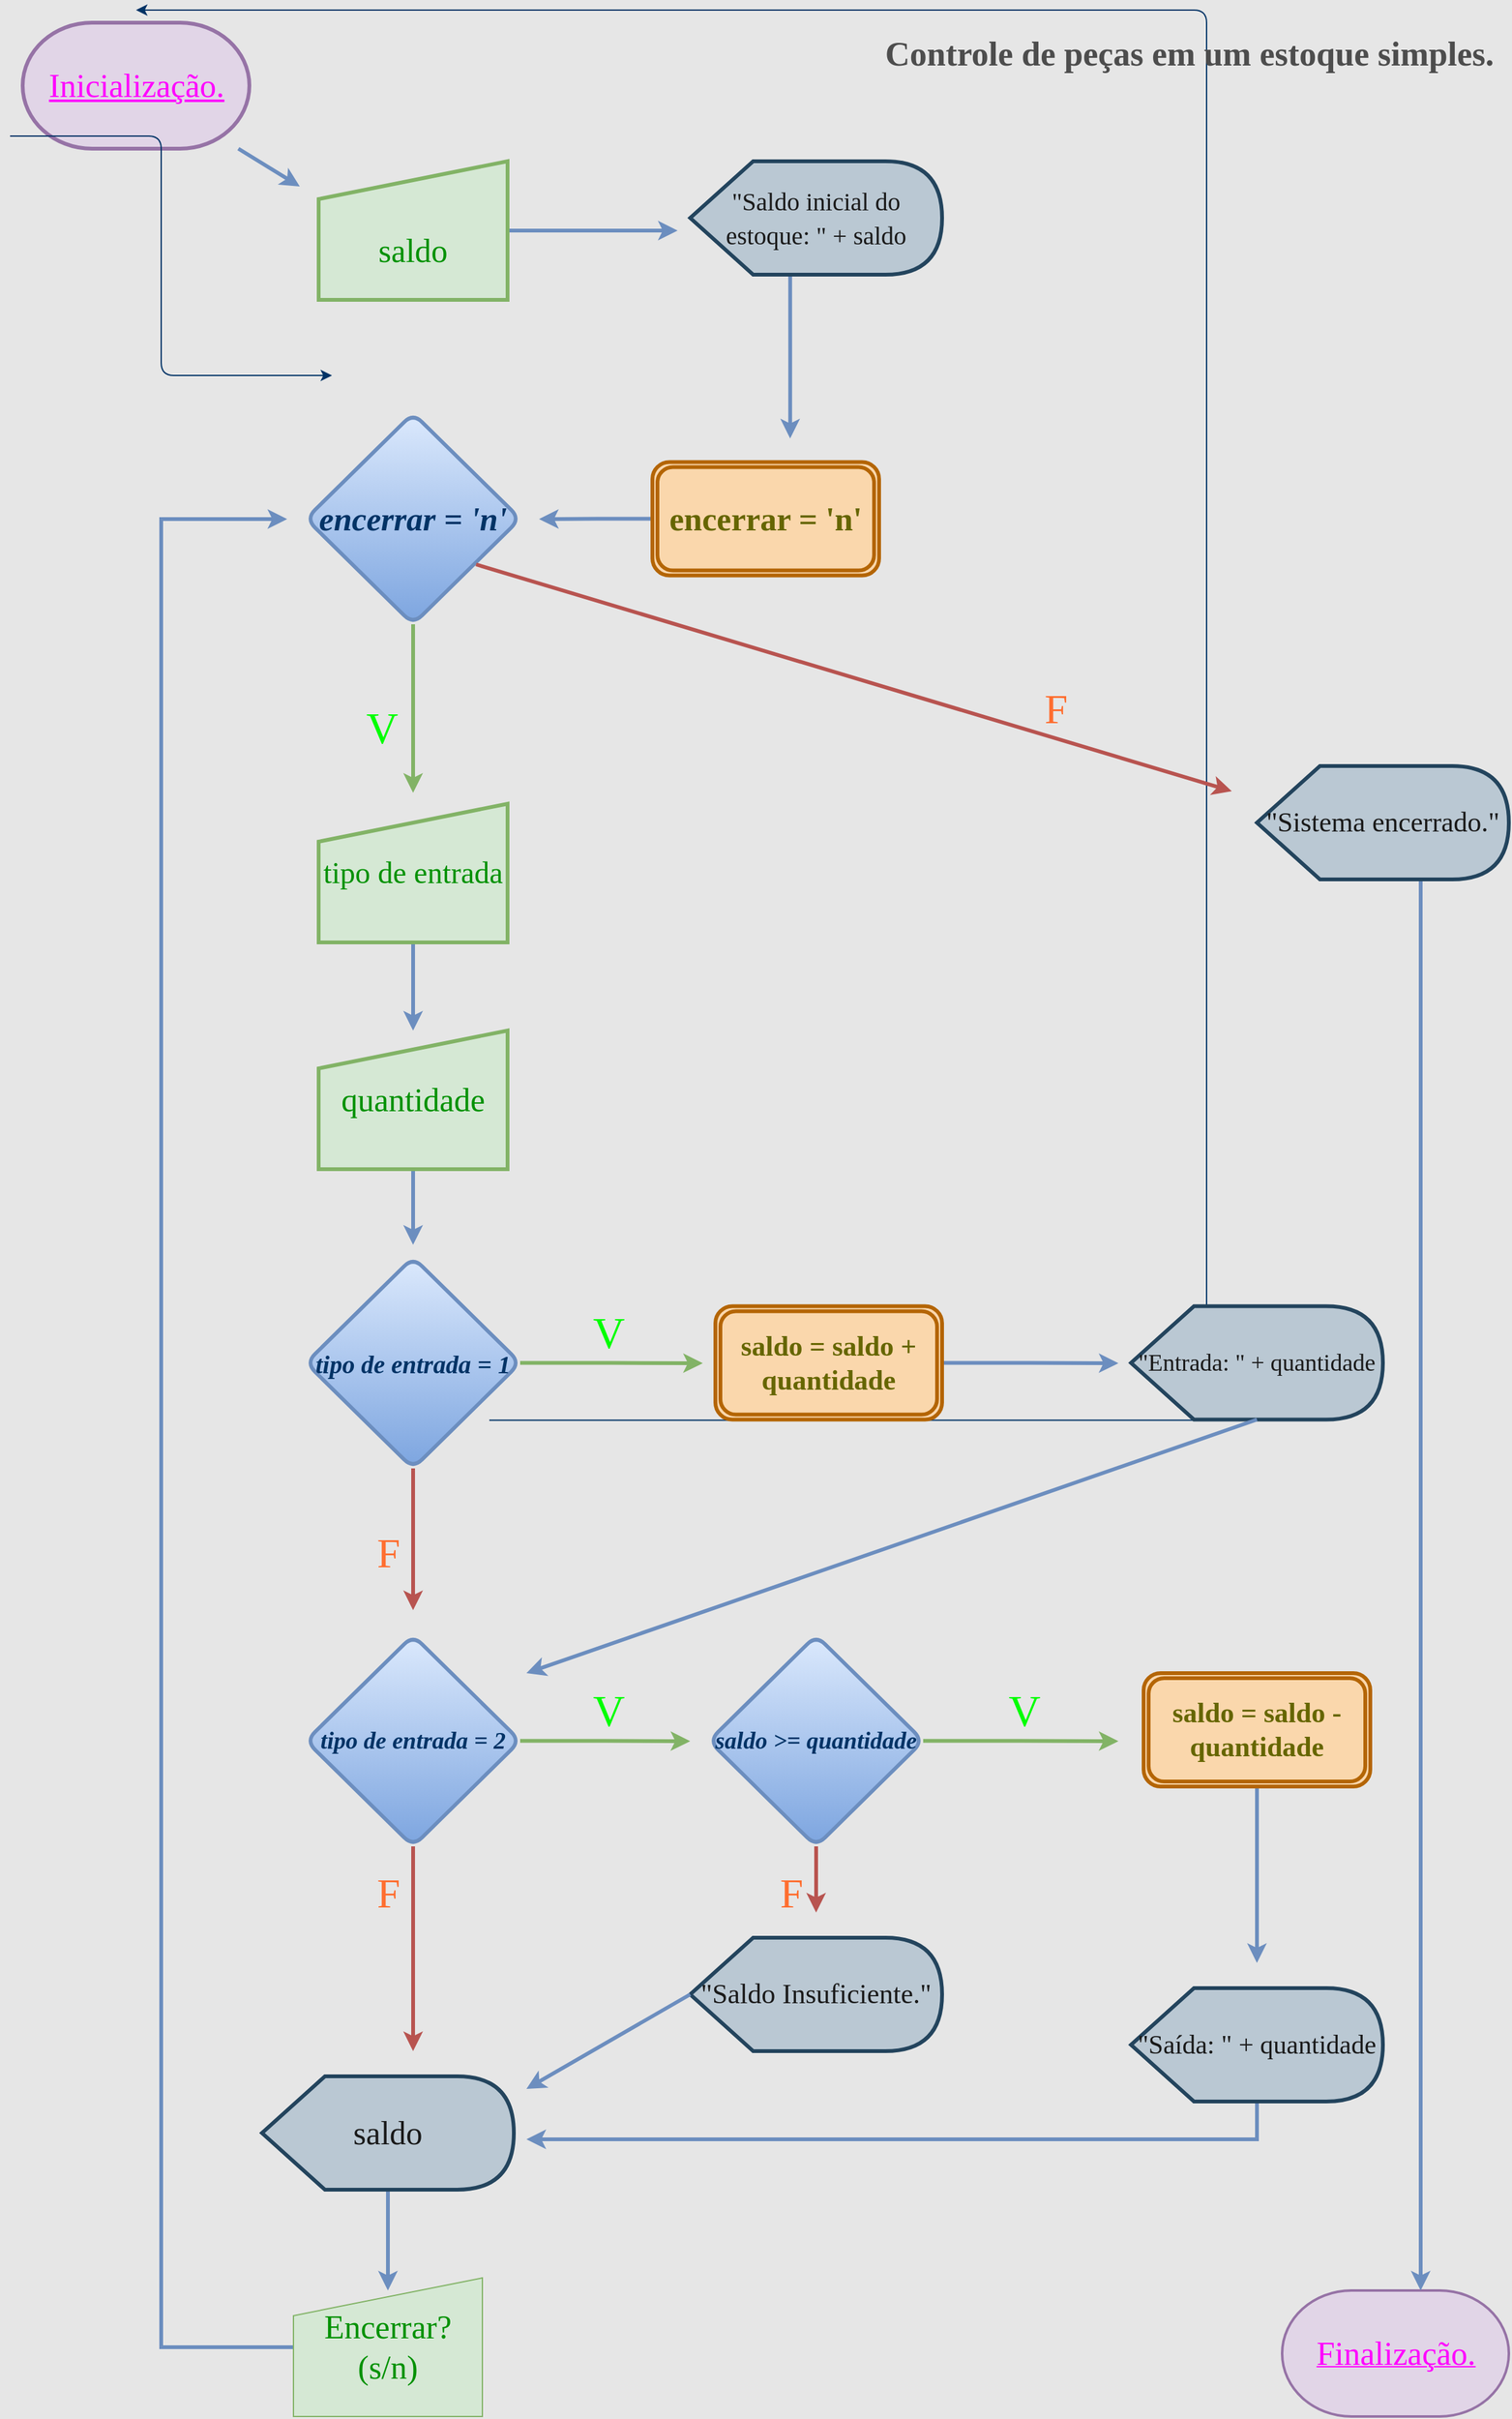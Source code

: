 <mxfile version="22.1.5" type="github">
  <diagram id="6a731a19-8d31-9384-78a2-239565b7b9f0" name="Page-1">
    <mxGraphModel dx="1552" dy="846" grid="0" gridSize="10" guides="1" tooltips="1" connect="1" arrows="1" fold="1" page="1" pageScale="1" pageWidth="1200" pageHeight="1920" background="#E6E6E6" math="0" shadow="0">
      <root>
        <mxCell id="0" />
        <mxCell id="1" parent="0" />
        <mxCell id="2" value="&lt;font style=&quot;font-size: 26px;&quot;&gt;Inicialização.&lt;/font&gt;" style="shape=mxgraph.flowchart.terminator;strokeWidth=3;gradientDirection=north;fontStyle=4;html=1;fillColor=#e1d5e7;strokeColor=#9673a6;fontFamily=Times New Roman;fontSize=22;fontColor=#FF00FF;" parent="1" vertex="1">
          <mxGeometry x="10" y="10" width="180" height="100" as="geometry" />
        </mxCell>
        <mxCell id="7" style="fontStyle=1;strokeColor=#6c8ebf;strokeWidth=3;html=1;fontFamily=Times New Roman;fontSize=22;fillColor=#dae8fc;gradientColor=#7ea6e0;" parent="1" source="2" edge="1">
          <mxGeometry relative="1" as="geometry">
            <mxPoint x="230" y="140" as="targetPoint" />
          </mxGeometry>
        </mxCell>
        <mxCell id="45" value="" style="edgeStyle=elbowEdgeStyle;elbow=horizontal;exitX=1;exitY=0.5;exitPerimeter=0;entryX=0.905;entryY=0.5;entryPerimeter=0;fontStyle=1;strokeColor=#003366;strokeWidth=1;html=1;" parent="1" target="34" edge="1">
          <mxGeometry width="100" height="100" as="geometry">
            <mxPoint x="380.5" y="1119.25" as="sourcePoint" />
            <mxPoint x="100" as="targetPoint" />
            <Array as="points">
              <mxPoint x="950" y="1320" />
            </Array>
          </mxGeometry>
        </mxCell>
        <mxCell id="54" value="" style="edgeStyle=elbowEdgeStyle;elbow=horizontal;exitX=0;exitY=0.5;exitPerimeter=0;entryX=0.095;entryY=0.5;entryPerimeter=0;fontStyle=1;strokeColor=#003366;strokeWidth=1;html=1;" parent="1" source="37" edge="1">
          <mxGeometry width="100" height="100" as="geometry">
            <mxPoint y="100" as="sourcePoint" />
            <mxPoint x="255.605" y="290" as="targetPoint" />
            <Array as="points">
              <mxPoint x="120" y="970" />
            </Array>
          </mxGeometry>
        </mxCell>
        <mxCell id="IJUFxIe87rOsJzYtrhsl-69" value="" style="edgeStyle=orthogonalEdgeStyle;rounded=0;orthogonalLoop=1;jettySize=auto;html=1;fontFamily=Times New Roman;fontSize=22;fillColor=#dae8fc;gradientColor=#7ea6e0;strokeColor=#6c8ebf;strokeWidth=3;" edge="1" parent="1" source="IJUFxIe87rOsJzYtrhsl-58">
          <mxGeometry relative="1" as="geometry">
            <mxPoint x="530" y="175" as="targetPoint" />
          </mxGeometry>
        </mxCell>
        <mxCell id="IJUFxIe87rOsJzYtrhsl-58" value="&lt;font style=&quot;font-size: 26px;&quot;&gt;&lt;br style=&quot;font-size: 26px;&quot;&gt;saldo&lt;/font&gt;" style="shape=manualInput;whiteSpace=wrap;html=1;fillColor=#d5e8d4;strokeColor=#82b366;fontFamily=Times New Roman;fontSize=26;fontColor=#009100;strokeWidth=3;" vertex="1" parent="1">
          <mxGeometry x="245" y="120" width="150" height="110" as="geometry" />
        </mxCell>
        <mxCell id="IJUFxIe87rOsJzYtrhsl-73" value="" style="edgeStyle=orthogonalEdgeStyle;rounded=0;orthogonalLoop=1;jettySize=auto;html=1;fontFamily=Times New Roman;fontSize=22;fillColor=#dae8fc;gradientColor=#7ea6e0;strokeColor=#6c8ebf;strokeWidth=3;" edge="1" parent="1">
          <mxGeometry relative="1" as="geometry">
            <mxPoint x="619.38" y="210.0" as="sourcePoint" />
            <mxPoint x="619.38" y="340" as="targetPoint" />
            <Array as="points">
              <mxPoint x="619.38" y="275" />
              <mxPoint x="620.38" y="340" />
            </Array>
          </mxGeometry>
        </mxCell>
        <mxCell id="IJUFxIe87rOsJzYtrhsl-61" value="&lt;font style=&quot;font-size: 20px;&quot;&gt;&quot;Saldo inicial do estoque: &quot; + saldo&lt;/font&gt;" style="shape=display;whiteSpace=wrap;html=1;fillColor=#bac8d3;strokeColor=#23445d;fontFamily=Times New Roman;fontSize=22;fontStyle=0;align=center;fontColor=#1A1A1A;strokeWidth=3;" vertex="1" parent="1">
          <mxGeometry x="540" y="120" width="200" height="90" as="geometry" />
        </mxCell>
        <mxCell id="IJUFxIe87rOsJzYtrhsl-144" value="" style="edgeStyle=orthogonalEdgeStyle;rounded=0;orthogonalLoop=1;jettySize=auto;html=1;fillColor=#dae8fc;gradientColor=#7ea6e0;strokeColor=#6c8ebf;strokeWidth=3;" edge="1" parent="1" source="IJUFxIe87rOsJzYtrhsl-64">
          <mxGeometry relative="1" as="geometry">
            <mxPoint x="420" y="404" as="targetPoint" />
          </mxGeometry>
        </mxCell>
        <mxCell id="IJUFxIe87rOsJzYtrhsl-64" value="&lt;font style=&quot;font-size: 26px;&quot;&gt;encerrar = &#39;n&#39;&lt;/font&gt;" style="shape=ext;double=1;rounded=1;whiteSpace=wrap;html=1;fillColor=#fad7ac;strokeColor=#b46504;fontFamily=Times New Roman;fontSize=26;fontStyle=1;fontColor=#666600;strokeWidth=3;" vertex="1" parent="1">
          <mxGeometry x="510" y="358.75" width="180" height="90" as="geometry" />
        </mxCell>
        <mxCell id="IJUFxIe87rOsJzYtrhsl-77" value="" style="edgeStyle=orthogonalEdgeStyle;rounded=0;orthogonalLoop=1;jettySize=auto;html=1;fontFamily=Times New Roman;fillColor=#d5e8d4;gradientColor=#97d077;strokeColor=#82b366;strokeWidth=3;" edge="1" parent="1" source="IJUFxIe87rOsJzYtrhsl-74">
          <mxGeometry relative="1" as="geometry">
            <mxPoint x="320.0" y="621.25" as="targetPoint" />
          </mxGeometry>
        </mxCell>
        <mxCell id="IJUFxIe87rOsJzYtrhsl-74" value="&lt;font color=&quot;#003366&quot; style=&quot;font-size: 26px;&quot;&gt;encerrar = &#39;n&#39;&lt;/font&gt;" style="rhombus;whiteSpace=wrap;html=1;rounded=1;fillColor=#dae8fc;strokeColor=#6c8ebf;gradientColor=#7ea6e0;fontFamily=Times New Roman;fontStyle=3;fontSize=26;strokeWidth=3;" vertex="1" parent="1">
          <mxGeometry x="235" y="320" width="170" height="167.5" as="geometry" />
        </mxCell>
        <mxCell id="IJUFxIe87rOsJzYtrhsl-81" value="" style="edgeStyle=orthogonalEdgeStyle;rounded=0;orthogonalLoop=1;jettySize=auto;html=1;fontFamily=Times New Roman;fillColor=#dae8fc;gradientColor=#7ea6e0;strokeColor=#6c8ebf;strokeWidth=3;" edge="1" parent="1" source="IJUFxIe87rOsJzYtrhsl-79" target="IJUFxIe87rOsJzYtrhsl-80">
          <mxGeometry relative="1" as="geometry" />
        </mxCell>
        <mxCell id="IJUFxIe87rOsJzYtrhsl-79" value="&lt;font color=&quot;#009100&quot; style=&quot;font-size: 24px;&quot;&gt;tipo de entrada&lt;/font&gt;" style="shape=manualInput;whiteSpace=wrap;html=1;fillColor=#d5e8d4;strokeColor=#82b366;fontFamily=Times New Roman;fontColor=#00CC00;fontStyle=0;fontSize=24;strokeWidth=3;" vertex="1" parent="1">
          <mxGeometry x="245" y="630" width="150" height="110" as="geometry" />
        </mxCell>
        <mxCell id="IJUFxIe87rOsJzYtrhsl-83" value="" style="edgeStyle=orthogonalEdgeStyle;rounded=0;orthogonalLoop=1;jettySize=auto;html=1;fontFamily=Times New Roman;fillColor=#dae8fc;gradientColor=#7ea6e0;strokeColor=#6c8ebf;strokeWidth=3;" edge="1" parent="1" source="IJUFxIe87rOsJzYtrhsl-80">
          <mxGeometry relative="1" as="geometry">
            <mxPoint x="320" y="980" as="targetPoint" />
          </mxGeometry>
        </mxCell>
        <mxCell id="IJUFxIe87rOsJzYtrhsl-80" value="&lt;font style=&quot;font-size: 26px;&quot;&gt;quantidade&lt;/font&gt;" style="shape=manualInput;whiteSpace=wrap;html=1;fillColor=#d5e8d4;strokeColor=#82b366;fontFamily=Times New Roman;fontSize=26;fontColor=#009100;strokeWidth=3;" vertex="1" parent="1">
          <mxGeometry x="245" y="810" width="150" height="110" as="geometry" />
        </mxCell>
        <mxCell id="IJUFxIe87rOsJzYtrhsl-85" value="" style="edgeStyle=orthogonalEdgeStyle;rounded=0;orthogonalLoop=1;jettySize=auto;html=1;fontFamily=Times New Roman;fillColor=#d5e8d4;gradientColor=#97d077;strokeColor=#82b366;strokeWidth=3;" edge="1" parent="1" source="IJUFxIe87rOsJzYtrhsl-82">
          <mxGeometry relative="1" as="geometry">
            <mxPoint x="550" y="1074" as="targetPoint" />
          </mxGeometry>
        </mxCell>
        <mxCell id="IJUFxIe87rOsJzYtrhsl-97" value="" style="edgeStyle=orthogonalEdgeStyle;rounded=0;orthogonalLoop=1;jettySize=auto;html=1;fontFamily=Times New Roman;fillColor=#f8cecc;gradientColor=#ea6b66;strokeColor=#b85450;strokeWidth=3;" edge="1" parent="1" source="IJUFxIe87rOsJzYtrhsl-82">
          <mxGeometry relative="1" as="geometry">
            <mxPoint x="320" y="1270" as="targetPoint" />
          </mxGeometry>
        </mxCell>
        <mxCell id="IJUFxIe87rOsJzYtrhsl-82" value="&lt;font style=&quot;font-size: 20px;&quot;&gt;tipo de entrada = 1&lt;/font&gt;" style="rhombus;whiteSpace=wrap;html=1;rounded=1;fillColor=#dae8fc;gradientColor=#7ea6e0;strokeColor=#6c8ebf;fontFamily=Times New Roman;fontStyle=3;fontColor=#003366;strokeWidth=3;" vertex="1" parent="1">
          <mxGeometry x="235" y="990" width="170" height="167.5" as="geometry" />
        </mxCell>
        <mxCell id="IJUFxIe87rOsJzYtrhsl-88" value="" style="edgeStyle=orthogonalEdgeStyle;rounded=0;orthogonalLoop=1;jettySize=auto;html=1;fontFamily=Times New Roman;fillColor=#dae8fc;gradientColor=#7ea6e0;strokeColor=#6c8ebf;strokeWidth=3;" edge="1" parent="1" source="IJUFxIe87rOsJzYtrhsl-86">
          <mxGeometry relative="1" as="geometry">
            <mxPoint x="880" y="1074" as="targetPoint" />
          </mxGeometry>
        </mxCell>
        <mxCell id="IJUFxIe87rOsJzYtrhsl-86" value="&lt;font style=&quot;font-size: 22px;&quot;&gt;&lt;font style=&quot;font-size: 22px;&quot;&gt;saldo = saldo + quantidade&lt;/font&gt;&lt;br style=&quot;font-size: 22px;&quot;&gt;&lt;/font&gt;" style="shape=ext;double=1;rounded=1;whiteSpace=wrap;html=1;fillColor=#fad7ac;strokeColor=#b46504;fontFamily=Times New Roman;fontStyle=1;align=center;horizontal=1;verticalAlign=middle;fontColor=#666600;fontSize=22;strokeWidth=3;" vertex="1" parent="1">
          <mxGeometry x="560" y="1028.75" width="180" height="90" as="geometry" />
        </mxCell>
        <mxCell id="IJUFxIe87rOsJzYtrhsl-89" value="&lt;font style=&quot;font-size: 19px;&quot;&gt;&quot;Entrada: &quot; + quantidade&lt;/font&gt;" style="shape=display;whiteSpace=wrap;html=1;fillColor=#bac8d3;strokeColor=#23445d;fontFamily=Times New Roman;align=center;fontColor=#1A1A1A;fontSize=19;strokeWidth=3;" vertex="1" parent="1">
          <mxGeometry x="890" y="1028.75" width="200" height="90" as="geometry" />
        </mxCell>
        <mxCell id="IJUFxIe87rOsJzYtrhsl-90" value="&lt;font style=&quot;font-size: 35px;&quot;&gt;V&lt;/font&gt;" style="text;html=1;align=center;verticalAlign=middle;resizable=0;points=[];autosize=1;strokeColor=none;fillColor=none;fontFamily=Times New Roman;fontColor=#00FF00;strokeWidth=3;" vertex="1" parent="1">
          <mxGeometry x="270" y="540" width="50" height="60" as="geometry" />
        </mxCell>
        <mxCell id="IJUFxIe87rOsJzYtrhsl-95" value="&lt;font style=&quot;font-size: 33px;&quot;&gt;F&lt;/font&gt;" style="text;html=1;align=center;verticalAlign=middle;resizable=0;points=[];autosize=1;strokeColor=none;fillColor=none;fontFamily=Times New Roman;fontColor=#FF6E30;strokeWidth=3;" vertex="1" parent="1">
          <mxGeometry x="810" y="530" width="40" height="50" as="geometry" />
        </mxCell>
        <mxCell id="IJUFxIe87rOsJzYtrhsl-107" value="" style="edgeStyle=orthogonalEdgeStyle;rounded=0;orthogonalLoop=1;jettySize=auto;html=1;fontFamily=Times New Roman;fillColor=#d5e8d4;gradientColor=#97d077;strokeColor=#82b366;strokeWidth=3;" edge="1" parent="1" source="IJUFxIe87rOsJzYtrhsl-96">
          <mxGeometry relative="1" as="geometry">
            <mxPoint x="540" y="1374" as="targetPoint" />
          </mxGeometry>
        </mxCell>
        <mxCell id="IJUFxIe87rOsJzYtrhsl-116" value="" style="edgeStyle=orthogonalEdgeStyle;rounded=0;orthogonalLoop=1;jettySize=auto;html=1;fontFamily=Times New Roman;fillColor=#f8cecc;gradientColor=#ea6b66;strokeColor=#b85450;strokeWidth=3;" edge="1" parent="1" source="IJUFxIe87rOsJzYtrhsl-96">
          <mxGeometry relative="1" as="geometry">
            <mxPoint x="320" y="1620" as="targetPoint" />
          </mxGeometry>
        </mxCell>
        <mxCell id="IJUFxIe87rOsJzYtrhsl-96" value="&lt;font style=&quot;font-size: 19px;&quot;&gt;tipo de entrada = 2&lt;/font&gt;" style="rhombus;whiteSpace=wrap;html=1;rounded=1;fillColor=#dae8fc;gradientColor=#7ea6e0;strokeColor=#6c8ebf;fontFamily=Times New Roman;fontStyle=3;fontColor=#003366;strokeWidth=3;" vertex="1" parent="1">
          <mxGeometry x="235" y="1290" width="170" height="167.5" as="geometry" />
        </mxCell>
        <mxCell id="IJUFxIe87rOsJzYtrhsl-98" value="&lt;font style=&quot;font-size: 35px;&quot;&gt;V&lt;/font&gt;" style="text;html=1;align=center;verticalAlign=middle;resizable=0;points=[];autosize=1;strokeColor=none;fillColor=none;fontFamily=Times New Roman;fontColor=#00FF00;strokeWidth=3;" vertex="1" parent="1">
          <mxGeometry x="450" y="1020" width="50" height="60" as="geometry" />
        </mxCell>
        <mxCell id="IJUFxIe87rOsJzYtrhsl-99" value="&lt;font style=&quot;font-size: 33px;&quot;&gt;F&lt;/font&gt;" style="text;html=1;align=center;verticalAlign=middle;resizable=0;points=[];autosize=1;strokeColor=none;fillColor=none;fontFamily=Times New Roman;fontColor=#FF6E30;strokeWidth=3;" vertex="1" parent="1">
          <mxGeometry x="280" y="1200" width="40" height="50" as="geometry" />
        </mxCell>
        <mxCell id="IJUFxIe87rOsJzYtrhsl-102" value="&lt;font style=&quot;font-size: 26px;&quot;&gt;Finalização.&lt;/font&gt;" style="shape=mxgraph.flowchart.terminator;strokeWidth=2;gradientDirection=north;fontStyle=4;html=1;fillColor=#e1d5e7;strokeColor=#9673a6;fontFamily=Times New Roman;fontColor=#FF00FF;" vertex="1" parent="1">
          <mxGeometry x="1010" y="1810" width="180" height="100" as="geometry" />
        </mxCell>
        <mxCell id="IJUFxIe87rOsJzYtrhsl-109" value="" style="edgeStyle=orthogonalEdgeStyle;rounded=0;orthogonalLoop=1;jettySize=auto;html=1;fontFamily=Times New Roman;fillColor=#d5e8d4;gradientColor=#97d077;strokeColor=#82b366;strokeWidth=3;" edge="1" parent="1" source="IJUFxIe87rOsJzYtrhsl-104">
          <mxGeometry relative="1" as="geometry">
            <mxPoint x="880" y="1374" as="targetPoint" />
          </mxGeometry>
        </mxCell>
        <mxCell id="IJUFxIe87rOsJzYtrhsl-114" value="" style="edgeStyle=orthogonalEdgeStyle;rounded=0;orthogonalLoop=1;jettySize=auto;html=1;fontFamily=Times New Roman;fillColor=#f8cecc;gradientColor=#ea6b66;strokeColor=#b85450;strokeWidth=3;" edge="1" parent="1" source="IJUFxIe87rOsJzYtrhsl-104">
          <mxGeometry relative="1" as="geometry">
            <mxPoint x="640" y="1510" as="targetPoint" />
          </mxGeometry>
        </mxCell>
        <mxCell id="IJUFxIe87rOsJzYtrhsl-104" value="&lt;font style=&quot;font-size: 19px;&quot;&gt;saldo &amp;gt;= quantidade&lt;/font&gt;" style="rhombus;whiteSpace=wrap;html=1;rounded=1;fillColor=#dae8fc;gradientColor=#7ea6e0;strokeColor=#6c8ebf;fontFamily=Times New Roman;fontStyle=3;fontColor=#003366;strokeWidth=3;fontSize=19;" vertex="1" parent="1">
          <mxGeometry x="555" y="1290" width="170" height="167.5" as="geometry" />
        </mxCell>
        <mxCell id="IJUFxIe87rOsJzYtrhsl-113" value="" style="edgeStyle=orthogonalEdgeStyle;rounded=0;orthogonalLoop=1;jettySize=auto;html=1;fontFamily=Times New Roman;fillColor=#dae8fc;gradientColor=#7ea6e0;strokeColor=#6c8ebf;strokeWidth=3;" edge="1" parent="1" source="IJUFxIe87rOsJzYtrhsl-105">
          <mxGeometry relative="1" as="geometry">
            <mxPoint x="990" y="1550" as="targetPoint" />
          </mxGeometry>
        </mxCell>
        <mxCell id="IJUFxIe87rOsJzYtrhsl-105" value="&lt;font style=&quot;font-size: 22px;&quot;&gt;&lt;font style=&quot;font-size: 22px;&quot;&gt;saldo = saldo - quantidade&lt;/font&gt;&lt;br style=&quot;font-size: 22px;&quot;&gt;&lt;/font&gt;" style="shape=ext;double=1;rounded=1;whiteSpace=wrap;html=1;fillColor=#fad7ac;strokeColor=#b46504;fontFamily=Times New Roman;fontStyle=1;fontColor=#666600;fontSize=22;strokeWidth=3;" vertex="1" parent="1">
          <mxGeometry x="900" y="1320" width="180" height="90" as="geometry" />
        </mxCell>
        <mxCell id="IJUFxIe87rOsJzYtrhsl-127" value="" style="edgeStyle=orthogonalEdgeStyle;rounded=0;orthogonalLoop=1;jettySize=auto;html=1;fontFamily=Times New Roman;fillColor=#dae8fc;gradientColor=#7ea6e0;strokeColor=#6c8ebf;strokeWidth=3;" edge="1" parent="1" source="IJUFxIe87rOsJzYtrhsl-110">
          <mxGeometry relative="1" as="geometry">
            <mxPoint x="410" y="1690" as="targetPoint" />
            <Array as="points">
              <mxPoint x="990" y="1690" />
            </Array>
          </mxGeometry>
        </mxCell>
        <mxCell id="IJUFxIe87rOsJzYtrhsl-110" value="&lt;font style=&quot;font-size: 21px;&quot;&gt;&quot;Saída: &quot; + quantidade&lt;/font&gt;" style="shape=display;whiteSpace=wrap;html=1;fillColor=#bac8d3;strokeColor=#23445d;fontFamily=Times New Roman;align=center;fontColor=#1A1A1A;strokeWidth=3;" vertex="1" parent="1">
          <mxGeometry x="890" y="1570" width="200" height="90" as="geometry" />
        </mxCell>
        <mxCell id="IJUFxIe87rOsJzYtrhsl-111" value="&lt;font style=&quot;font-size: 22px;&quot;&gt;&quot;Saldo Insuficiente.&quot;&lt;/font&gt;" style="shape=display;whiteSpace=wrap;html=1;fillColor=#bac8d3;strokeColor=#23445d;fontFamily=Times New Roman;align=center;fontColor=#1A1A1A;strokeWidth=3;" vertex="1" parent="1">
          <mxGeometry x="540" y="1530" width="200" height="90" as="geometry" />
        </mxCell>
        <mxCell id="IJUFxIe87rOsJzYtrhsl-117" value="&lt;font style=&quot;font-size: 35px;&quot;&gt;V&lt;/font&gt;" style="text;html=1;align=center;verticalAlign=middle;resizable=0;points=[];autosize=1;strokeColor=none;fillColor=none;fontFamily=Times New Roman;fontColor=#00FF00;strokeWidth=3;" vertex="1" parent="1">
          <mxGeometry x="450" y="1320" width="50" height="60" as="geometry" />
        </mxCell>
        <mxCell id="IJUFxIe87rOsJzYtrhsl-118" value="&lt;font style=&quot;font-size: 35px;&quot;&gt;V&lt;/font&gt;" style="text;html=1;align=center;verticalAlign=middle;resizable=0;points=[];autosize=1;strokeColor=none;fillColor=none;fontFamily=Times New Roman;fontColor=#00FF00;strokeWidth=3;" vertex="1" parent="1">
          <mxGeometry x="780" y="1320" width="50" height="60" as="geometry" />
        </mxCell>
        <mxCell id="IJUFxIe87rOsJzYtrhsl-119" value="&lt;font style=&quot;font-size: 33px;&quot;&gt;F&lt;/font&gt;" style="text;html=1;align=center;verticalAlign=middle;resizable=0;points=[];autosize=1;strokeColor=none;fillColor=none;fontFamily=Times New Roman;fontColor=#FF6E30;strokeWidth=3;" vertex="1" parent="1">
          <mxGeometry x="600" y="1470" width="40" height="50" as="geometry" />
        </mxCell>
        <mxCell id="IJUFxIe87rOsJzYtrhsl-120" value="&lt;font style=&quot;font-size: 33px;&quot;&gt;F&lt;/font&gt;" style="text;html=1;align=center;verticalAlign=middle;resizable=0;points=[];autosize=1;strokeColor=none;fillColor=none;fontFamily=Times New Roman;fontColor=#FF6E30;strokeWidth=3;" vertex="1" parent="1">
          <mxGeometry x="280" y="1470" width="40" height="50" as="geometry" />
        </mxCell>
        <mxCell id="IJUFxIe87rOsJzYtrhsl-129" value="" style="edgeStyle=orthogonalEdgeStyle;rounded=0;orthogonalLoop=1;jettySize=auto;html=1;fontFamily=Times New Roman;fillColor=#dae8fc;gradientColor=#7ea6e0;strokeColor=#6c8ebf;strokeWidth=3;" edge="1" parent="1" source="IJUFxIe87rOsJzYtrhsl-121">
          <mxGeometry relative="1" as="geometry">
            <mxPoint x="300.0" y="1810" as="targetPoint" />
          </mxGeometry>
        </mxCell>
        <mxCell id="IJUFxIe87rOsJzYtrhsl-121" value="&lt;font style=&quot;font-size: 26px;&quot;&gt;saldo&lt;/font&gt;" style="shape=display;whiteSpace=wrap;html=1;fillColor=#bac8d3;strokeColor=#23445d;fontFamily=Times New Roman;align=center;fontColor=#1A1A1A;fontSize=26;strokeWidth=3;" vertex="1" parent="1">
          <mxGeometry x="200" y="1640" width="200" height="90" as="geometry" />
        </mxCell>
        <mxCell id="IJUFxIe87rOsJzYtrhsl-134" value="" style="edgeStyle=orthogonalEdgeStyle;rounded=0;orthogonalLoop=1;jettySize=auto;html=1;fillColor=#dae8fc;gradientColor=#7ea6e0;strokeColor=#6c8ebf;strokeWidth=3;" edge="1" parent="1" source="IJUFxIe87rOsJzYtrhsl-130">
          <mxGeometry relative="1" as="geometry">
            <mxPoint x="220" y="404" as="targetPoint" />
            <Array as="points">
              <mxPoint x="120" y="1855" />
              <mxPoint x="120" y="404" />
            </Array>
          </mxGeometry>
        </mxCell>
        <mxCell id="IJUFxIe87rOsJzYtrhsl-130" value="&lt;font style=&quot;font-size: 26px;&quot;&gt;Encerrar?(s/n)&lt;/font&gt;" style="shape=manualInput;whiteSpace=wrap;html=1;fillColor=#d5e8d4;strokeColor=#82b366;fontFamily=Times New Roman;fontSize=26;fontColor=#009100;" vertex="1" parent="1">
          <mxGeometry x="225" y="1800" width="150" height="110" as="geometry" />
        </mxCell>
        <mxCell id="IJUFxIe87rOsJzYtrhsl-138" value="" style="edgeStyle=orthogonalEdgeStyle;rounded=0;orthogonalLoop=1;jettySize=auto;html=1;fillColor=#dae8fc;gradientColor=#7ea6e0;strokeColor=#6c8ebf;strokeWidth=3;" edge="1" parent="1" source="IJUFxIe87rOsJzYtrhsl-131">
          <mxGeometry relative="1" as="geometry">
            <mxPoint x="1120" y="1810" as="targetPoint" />
            <Array as="points">
              <mxPoint x="1120" y="1760" />
            </Array>
          </mxGeometry>
        </mxCell>
        <mxCell id="IJUFxIe87rOsJzYtrhsl-131" value="&lt;font style=&quot;font-size: 22px;&quot;&gt;&quot;Sistema encerrado.&quot;&lt;/font&gt;" style="shape=display;whiteSpace=wrap;html=1;fillColor=#bac8d3;strokeColor=#23445d;fontFamily=Times New Roman;align=center;fontColor=#1A1A1A;fontSize=22;strokeWidth=3;" vertex="1" parent="1">
          <mxGeometry x="990" y="600" width="200" height="90" as="geometry" />
        </mxCell>
        <mxCell id="IJUFxIe87rOsJzYtrhsl-135" value="&lt;font color=&quot;#4d4d4d&quot; style=&quot;font-size: 27px;&quot;&gt;Controle de peças em um estoque simples.&lt;/font&gt;" style="text;html=1;align=center;verticalAlign=middle;resizable=0;points=[];autosize=1;strokeColor=none;fillColor=none;fontStyle=1;fontFamily=Times New Roman;flipH=1;flipV=0;rotation=0;" vertex="1" parent="1">
          <mxGeometry x="685" y="13" width="501" height="44" as="geometry" />
        </mxCell>
        <mxCell id="IJUFxIe87rOsJzYtrhsl-141" style="fontStyle=1;strokeColor=#b85450;strokeWidth=3;html=1;fontFamily=Times New Roman;fontSize=22;fillColor=#f8cecc;gradientColor=#ea6b66;" edge="1" parent="1">
          <mxGeometry relative="1" as="geometry">
            <mxPoint x="370" y="440" as="sourcePoint" />
            <mxPoint x="970" y="620" as="targetPoint" />
          </mxGeometry>
        </mxCell>
        <mxCell id="IJUFxIe87rOsJzYtrhsl-142" style="fontStyle=1;strokeColor=#6c8ebf;strokeWidth=3;html=1;fontFamily=Times New Roman;fontSize=22;fillColor=#dae8fc;gradientColor=#7ea6e0;" edge="1" parent="1">
          <mxGeometry relative="1" as="geometry">
            <mxPoint x="990" y="1118.75" as="sourcePoint" />
            <mxPoint x="410" y="1320" as="targetPoint" />
          </mxGeometry>
        </mxCell>
        <mxCell id="IJUFxIe87rOsJzYtrhsl-145" style="fontStyle=1;strokeColor=#6c8ebf;strokeWidth=3;html=1;fontFamily=Times New Roman;fontSize=22;exitX=0;exitY=0.5;exitDx=0;exitDy=0;exitPerimeter=0;fillColor=#dae8fc;gradientColor=#7ea6e0;" edge="1" parent="1" source="IJUFxIe87rOsJzYtrhsl-111">
          <mxGeometry relative="1" as="geometry">
            <mxPoint x="530" y="1620" as="sourcePoint" />
            <mxPoint x="410" y="1650" as="targetPoint" />
          </mxGeometry>
        </mxCell>
      </root>
    </mxGraphModel>
  </diagram>
</mxfile>
